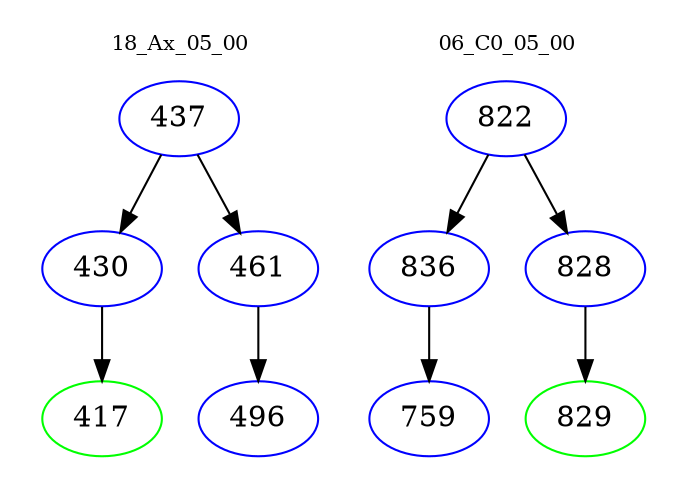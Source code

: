 digraph{
subgraph cluster_0 {
color = white
label = "18_Ax_05_00";
fontsize=10;
T0_437 [label="437", color="blue"]
T0_437 -> T0_430 [color="black"]
T0_430 [label="430", color="blue"]
T0_430 -> T0_417 [color="black"]
T0_417 [label="417", color="green"]
T0_437 -> T0_461 [color="black"]
T0_461 [label="461", color="blue"]
T0_461 -> T0_496 [color="black"]
T0_496 [label="496", color="blue"]
}
subgraph cluster_1 {
color = white
label = "06_C0_05_00";
fontsize=10;
T1_822 [label="822", color="blue"]
T1_822 -> T1_836 [color="black"]
T1_836 [label="836", color="blue"]
T1_836 -> T1_759 [color="black"]
T1_759 [label="759", color="blue"]
T1_822 -> T1_828 [color="black"]
T1_828 [label="828", color="blue"]
T1_828 -> T1_829 [color="black"]
T1_829 [label="829", color="green"]
}
}
